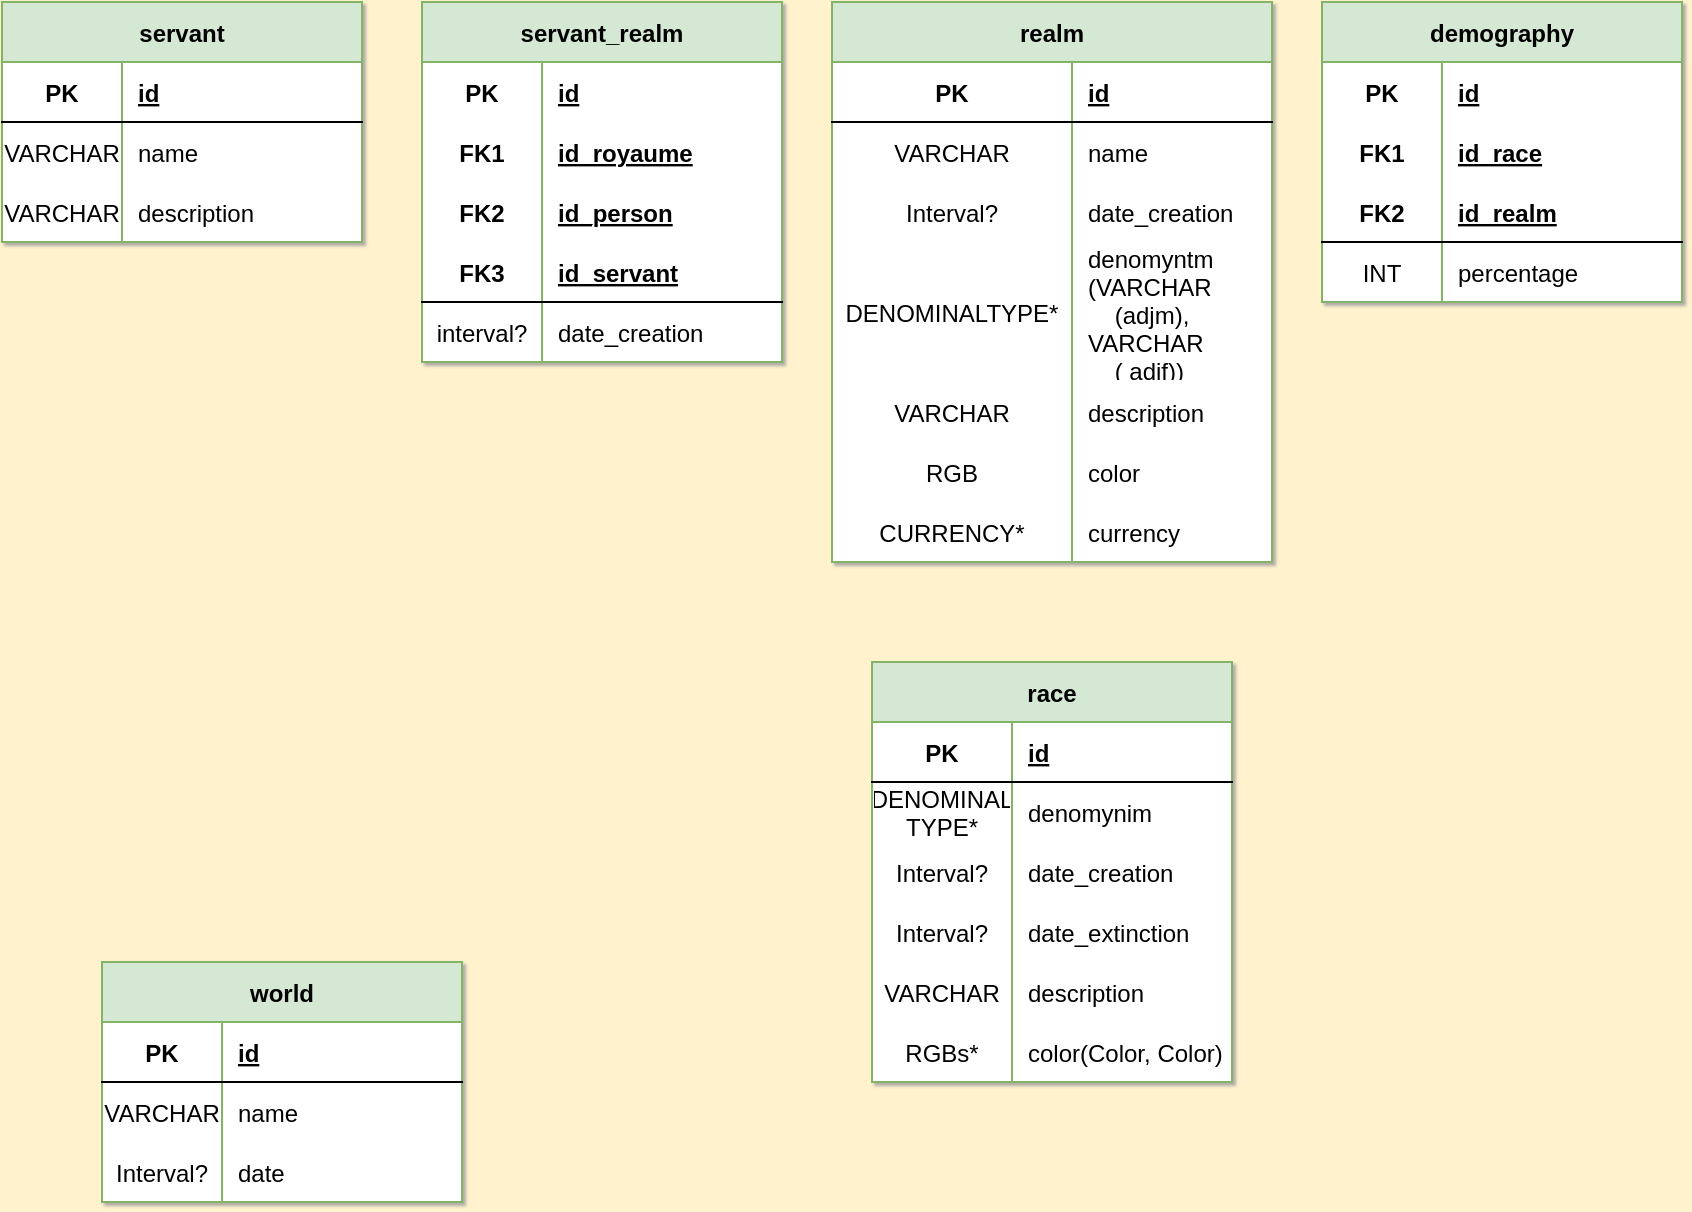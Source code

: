 <mxfile version="20.8.10" type="device"><diagram id="R2lEEEUBdFMjLlhIrx00" name="Page-1"><mxGraphModel dx="1418" dy="820" grid="1" gridSize="10" guides="1" tooltips="1" connect="1" arrows="1" fold="1" page="1" pageScale="1" pageWidth="850" pageHeight="1100" background="#FFF2CC" math="0" shadow="1" extFonts="Permanent Marker^https://fonts.googleapis.com/css?family=Permanent+Marker"><root><mxCell id="0"/><mxCell id="1" parent="0"/><mxCell id="3xjCkBTrgsJ2jPgQf90x-1" value="world" style="shape=table;startSize=30;container=1;collapsible=1;childLayout=tableLayout;fixedRows=1;rowLines=0;fontStyle=1;align=center;resizeLast=1;swimlaneFillColor=default;resizeLastRow=0;top=1;snapToPoint=0;labelBackgroundColor=none;fillColor=#d5e8d4;strokeColor=#82b366;" parent="1" vertex="1"><mxGeometry x="60" y="510" width="180" height="120" as="geometry"/></mxCell><mxCell id="3xjCkBTrgsJ2jPgQf90x-5" value="" style="shape=tableRow;horizontal=0;startSize=0;swimlaneHead=0;swimlaneBody=0;fillColor=none;collapsible=0;dropTarget=0;points=[[0,0.5],[1,0.5]];portConstraint=eastwest;top=0;left=0;right=0;bottom=1;swimlaneFillColor=default;" parent="3xjCkBTrgsJ2jPgQf90x-1" vertex="1"><mxGeometry y="30" width="180" height="30" as="geometry"/></mxCell><mxCell id="3xjCkBTrgsJ2jPgQf90x-6" value="PK" style="shape=partialRectangle;connectable=0;fillColor=none;top=0;left=0;bottom=0;right=0;fontStyle=1;overflow=hidden;swimlaneFillColor=default;" parent="3xjCkBTrgsJ2jPgQf90x-5" vertex="1"><mxGeometry width="60" height="30" as="geometry"><mxRectangle width="60" height="30" as="alternateBounds"/></mxGeometry></mxCell><mxCell id="3xjCkBTrgsJ2jPgQf90x-7" value="id" style="shape=partialRectangle;connectable=0;fillColor=none;top=0;left=0;bottom=0;right=0;align=left;spacingLeft=6;fontStyle=5;overflow=hidden;swimlaneFillColor=default;" parent="3xjCkBTrgsJ2jPgQf90x-5" vertex="1"><mxGeometry x="60" width="120" height="30" as="geometry"><mxRectangle width="120" height="30" as="alternateBounds"/></mxGeometry></mxCell><mxCell id="3xjCkBTrgsJ2jPgQf90x-8" value="" style="shape=tableRow;horizontal=0;startSize=0;swimlaneHead=0;swimlaneBody=0;fillColor=none;collapsible=0;dropTarget=0;points=[[0,0.5],[1,0.5]];portConstraint=eastwest;top=0;left=0;right=0;bottom=0;swimlaneFillColor=default;" parent="3xjCkBTrgsJ2jPgQf90x-1" vertex="1"><mxGeometry y="60" width="180" height="30" as="geometry"/></mxCell><mxCell id="3xjCkBTrgsJ2jPgQf90x-9" value="VARCHAR" style="shape=partialRectangle;connectable=0;fillColor=none;top=0;left=0;bottom=0;right=0;editable=1;overflow=hidden;swimlaneFillColor=default;" parent="3xjCkBTrgsJ2jPgQf90x-8" vertex="1"><mxGeometry width="60" height="30" as="geometry"><mxRectangle width="60" height="30" as="alternateBounds"/></mxGeometry></mxCell><mxCell id="3xjCkBTrgsJ2jPgQf90x-10" value="name" style="shape=partialRectangle;connectable=0;fillColor=none;top=0;left=0;bottom=0;right=0;align=left;spacingLeft=6;overflow=hidden;swimlaneFillColor=default;" parent="3xjCkBTrgsJ2jPgQf90x-8" vertex="1"><mxGeometry x="60" width="120" height="30" as="geometry"><mxRectangle width="120" height="30" as="alternateBounds"/></mxGeometry></mxCell><mxCell id="3xjCkBTrgsJ2jPgQf90x-50" style="shape=tableRow;horizontal=0;startSize=0;swimlaneHead=0;swimlaneBody=0;fillColor=none;collapsible=0;dropTarget=0;points=[[0,0.5],[1,0.5]];portConstraint=eastwest;top=0;left=0;right=0;bottom=0;swimlaneFillColor=default;" parent="3xjCkBTrgsJ2jPgQf90x-1" vertex="1"><mxGeometry y="90" width="180" height="30" as="geometry"/></mxCell><mxCell id="3xjCkBTrgsJ2jPgQf90x-51" value="Interval?" style="shape=partialRectangle;connectable=0;fillColor=none;top=0;left=0;bottom=0;right=0;editable=1;overflow=hidden;swimlaneFillColor=default;" parent="3xjCkBTrgsJ2jPgQf90x-50" vertex="1"><mxGeometry width="60" height="30" as="geometry"><mxRectangle width="60" height="30" as="alternateBounds"/></mxGeometry></mxCell><mxCell id="3xjCkBTrgsJ2jPgQf90x-52" value="date" style="shape=partialRectangle;connectable=0;fillColor=none;top=0;left=0;bottom=0;right=0;align=left;spacingLeft=6;overflow=hidden;swimlaneFillColor=default;" parent="3xjCkBTrgsJ2jPgQf90x-50" vertex="1"><mxGeometry x="60" width="120" height="30" as="geometry"><mxRectangle width="120" height="30" as="alternateBounds"/></mxGeometry></mxCell><mxCell id="3xjCkBTrgsJ2jPgQf90x-53" value="realm" style="shape=table;startSize=30;container=1;collapsible=1;childLayout=tableLayout;fixedRows=1;rowLines=0;fontStyle=1;align=center;resizeLast=1;swimlaneFillColor=default;resizeLastRow=0;top=1;snapToPoint=0;labelBackgroundColor=none;fillColor=#d5e8d4;strokeColor=#82b366;" parent="1" vertex="1"><mxGeometry x="425" y="30" width="220" height="280" as="geometry"/></mxCell><mxCell id="3xjCkBTrgsJ2jPgQf90x-54" value="" style="shape=tableRow;horizontal=0;startSize=0;swimlaneHead=0;swimlaneBody=0;fillColor=none;collapsible=0;dropTarget=0;points=[[0,0.5],[1,0.5]];portConstraint=eastwest;top=0;left=0;right=0;bottom=1;swimlaneFillColor=default;" parent="3xjCkBTrgsJ2jPgQf90x-53" vertex="1"><mxGeometry y="30" width="220" height="30" as="geometry"/></mxCell><mxCell id="3xjCkBTrgsJ2jPgQf90x-55" value="PK" style="shape=partialRectangle;connectable=0;fillColor=none;top=0;left=0;bottom=0;right=0;fontStyle=1;overflow=hidden;swimlaneFillColor=default;" parent="3xjCkBTrgsJ2jPgQf90x-54" vertex="1"><mxGeometry width="120" height="30" as="geometry"><mxRectangle width="120" height="30" as="alternateBounds"/></mxGeometry></mxCell><mxCell id="3xjCkBTrgsJ2jPgQf90x-56" value="id" style="shape=partialRectangle;connectable=0;fillColor=none;top=0;left=0;bottom=0;right=0;align=left;spacingLeft=6;fontStyle=5;overflow=hidden;swimlaneFillColor=default;" parent="3xjCkBTrgsJ2jPgQf90x-54" vertex="1"><mxGeometry x="120" width="100" height="30" as="geometry"><mxRectangle width="100" height="30" as="alternateBounds"/></mxGeometry></mxCell><mxCell id="3xjCkBTrgsJ2jPgQf90x-57" value="" style="shape=tableRow;horizontal=0;startSize=0;swimlaneHead=0;swimlaneBody=0;fillColor=none;collapsible=0;dropTarget=0;points=[[0,0.5],[1,0.5]];portConstraint=eastwest;top=0;left=0;right=0;bottom=0;swimlaneFillColor=default;" parent="3xjCkBTrgsJ2jPgQf90x-53" vertex="1"><mxGeometry y="60" width="220" height="30" as="geometry"/></mxCell><mxCell id="3xjCkBTrgsJ2jPgQf90x-58" value="VARCHAR" style="shape=partialRectangle;connectable=0;fillColor=none;top=0;left=0;bottom=0;right=0;editable=1;overflow=hidden;swimlaneFillColor=default;" parent="3xjCkBTrgsJ2jPgQf90x-57" vertex="1"><mxGeometry width="120" height="30" as="geometry"><mxRectangle width="120" height="30" as="alternateBounds"/></mxGeometry></mxCell><mxCell id="3xjCkBTrgsJ2jPgQf90x-59" value="name" style="shape=partialRectangle;connectable=0;fillColor=none;top=0;left=0;bottom=0;right=0;align=left;spacingLeft=6;overflow=hidden;swimlaneFillColor=default;" parent="3xjCkBTrgsJ2jPgQf90x-57" vertex="1"><mxGeometry x="120" width="100" height="30" as="geometry"><mxRectangle width="100" height="30" as="alternateBounds"/></mxGeometry></mxCell><mxCell id="3xjCkBTrgsJ2jPgQf90x-63" style="shape=tableRow;horizontal=0;startSize=0;swimlaneHead=0;swimlaneBody=0;fillColor=none;collapsible=0;dropTarget=0;points=[[0,0.5],[1,0.5]];portConstraint=eastwest;top=0;left=0;right=0;bottom=0;swimlaneFillColor=default;" parent="3xjCkBTrgsJ2jPgQf90x-53" vertex="1"><mxGeometry y="90" width="220" height="30" as="geometry"/></mxCell><mxCell id="3xjCkBTrgsJ2jPgQf90x-64" value="Interval?" style="shape=partialRectangle;connectable=0;fillColor=none;top=0;left=0;bottom=0;right=0;editable=1;overflow=hidden;swimlaneFillColor=default;" parent="3xjCkBTrgsJ2jPgQf90x-63" vertex="1"><mxGeometry width="120" height="30" as="geometry"><mxRectangle width="120" height="30" as="alternateBounds"/></mxGeometry></mxCell><mxCell id="3xjCkBTrgsJ2jPgQf90x-65" value="date_creation" style="shape=partialRectangle;connectable=0;fillColor=none;top=0;left=0;bottom=0;right=0;align=left;spacingLeft=6;overflow=hidden;swimlaneFillColor=default;" parent="3xjCkBTrgsJ2jPgQf90x-63" vertex="1"><mxGeometry x="120" width="100" height="30" as="geometry"><mxRectangle width="100" height="30" as="alternateBounds"/></mxGeometry></mxCell><mxCell id="7rjtx8yRti8-dRQVsHNR-47" style="shape=tableRow;horizontal=0;startSize=0;swimlaneHead=0;swimlaneBody=0;fillColor=none;collapsible=0;dropTarget=0;points=[[0,0.5],[1,0.5]];portConstraint=eastwest;top=0;left=0;right=0;bottom=0;swimlaneFillColor=default;" parent="3xjCkBTrgsJ2jPgQf90x-53" vertex="1"><mxGeometry y="120" width="220" height="70" as="geometry"/></mxCell><mxCell id="7rjtx8yRti8-dRQVsHNR-48" value="DENOMINALTYPE*" style="shape=partialRectangle;connectable=0;fillColor=none;top=0;left=0;bottom=0;right=0;editable=1;overflow=hidden;swimlaneFillColor=default;" parent="7rjtx8yRti8-dRQVsHNR-47" vertex="1"><mxGeometry width="120" height="70" as="geometry"><mxRectangle width="120" height="70" as="alternateBounds"/></mxGeometry></mxCell><mxCell id="7rjtx8yRti8-dRQVsHNR-49" value="denomyntm&#10;(VARCHAR&#10;    (adjm),&#10;VARCHAR&#10;    ( adjf))" style="shape=partialRectangle;connectable=0;fillColor=none;top=0;left=0;bottom=0;right=0;align=left;spacingLeft=6;overflow=hidden;swimlaneFillColor=default;" parent="7rjtx8yRti8-dRQVsHNR-47" vertex="1"><mxGeometry x="120" width="100" height="70" as="geometry"><mxRectangle width="100" height="70" as="alternateBounds"/></mxGeometry></mxCell><mxCell id="7rjtx8yRti8-dRQVsHNR-50" style="shape=tableRow;horizontal=0;startSize=0;swimlaneHead=0;swimlaneBody=0;fillColor=none;collapsible=0;dropTarget=0;points=[[0,0.5],[1,0.5]];portConstraint=eastwest;top=0;left=0;right=0;bottom=0;swimlaneFillColor=default;" parent="3xjCkBTrgsJ2jPgQf90x-53" vertex="1"><mxGeometry y="190" width="220" height="30" as="geometry"/></mxCell><mxCell id="7rjtx8yRti8-dRQVsHNR-51" value="VARCHAR" style="shape=partialRectangle;connectable=0;fillColor=none;top=0;left=0;bottom=0;right=0;editable=1;overflow=hidden;swimlaneFillColor=default;" parent="7rjtx8yRti8-dRQVsHNR-50" vertex="1"><mxGeometry width="120" height="30" as="geometry"><mxRectangle width="120" height="30" as="alternateBounds"/></mxGeometry></mxCell><mxCell id="7rjtx8yRti8-dRQVsHNR-52" value="description" style="shape=partialRectangle;connectable=0;fillColor=none;top=0;left=0;bottom=0;right=0;align=left;spacingLeft=6;overflow=hidden;swimlaneFillColor=default;" parent="7rjtx8yRti8-dRQVsHNR-50" vertex="1"><mxGeometry x="120" width="100" height="30" as="geometry"><mxRectangle width="100" height="30" as="alternateBounds"/></mxGeometry></mxCell><mxCell id="7rjtx8yRti8-dRQVsHNR-53" style="shape=tableRow;horizontal=0;startSize=0;swimlaneHead=0;swimlaneBody=0;fillColor=none;collapsible=0;dropTarget=0;points=[[0,0.5],[1,0.5]];portConstraint=eastwest;top=0;left=0;right=0;bottom=0;swimlaneFillColor=default;" parent="3xjCkBTrgsJ2jPgQf90x-53" vertex="1"><mxGeometry y="220" width="220" height="30" as="geometry"/></mxCell><mxCell id="7rjtx8yRti8-dRQVsHNR-54" value="RGB" style="shape=partialRectangle;connectable=0;fillColor=none;top=0;left=0;bottom=0;right=0;editable=1;overflow=hidden;swimlaneFillColor=default;" parent="7rjtx8yRti8-dRQVsHNR-53" vertex="1"><mxGeometry width="120" height="30" as="geometry"><mxRectangle width="120" height="30" as="alternateBounds"/></mxGeometry></mxCell><mxCell id="7rjtx8yRti8-dRQVsHNR-55" value="color" style="shape=partialRectangle;connectable=0;fillColor=none;top=0;left=0;bottom=0;right=0;align=left;spacingLeft=6;overflow=hidden;swimlaneFillColor=default;" parent="7rjtx8yRti8-dRQVsHNR-53" vertex="1"><mxGeometry x="120" width="100" height="30" as="geometry"><mxRectangle width="100" height="30" as="alternateBounds"/></mxGeometry></mxCell><mxCell id="hwvZygdJosMJaHFWii5_-65" style="shape=tableRow;horizontal=0;startSize=0;swimlaneHead=0;swimlaneBody=0;fillColor=none;collapsible=0;dropTarget=0;points=[[0,0.5],[1,0.5]];portConstraint=eastwest;top=0;left=0;right=0;bottom=0;swimlaneFillColor=default;" vertex="1" parent="3xjCkBTrgsJ2jPgQf90x-53"><mxGeometry y="250" width="220" height="30" as="geometry"/></mxCell><mxCell id="hwvZygdJosMJaHFWii5_-66" value="CURRENCY*" style="shape=partialRectangle;connectable=0;fillColor=none;top=0;left=0;bottom=0;right=0;editable=1;overflow=hidden;swimlaneFillColor=default;" vertex="1" parent="hwvZygdJosMJaHFWii5_-65"><mxGeometry width="120" height="30" as="geometry"><mxRectangle width="120" height="30" as="alternateBounds"/></mxGeometry></mxCell><mxCell id="hwvZygdJosMJaHFWii5_-67" value="currency" style="shape=partialRectangle;connectable=0;fillColor=none;top=0;left=0;bottom=0;right=0;align=left;spacingLeft=6;overflow=hidden;swimlaneFillColor=default;" vertex="1" parent="hwvZygdJosMJaHFWii5_-65"><mxGeometry x="120" width="100" height="30" as="geometry"><mxRectangle width="100" height="30" as="alternateBounds"/></mxGeometry></mxCell><mxCell id="7rjtx8yRti8-dRQVsHNR-1" value="servant" style="shape=table;startSize=30;container=1;collapsible=1;childLayout=tableLayout;fixedRows=1;rowLines=0;fontStyle=1;align=center;resizeLast=1;swimlaneFillColor=default;resizeLastRow=0;top=1;snapToPoint=0;labelBackgroundColor=none;fillColor=#d5e8d4;strokeColor=#82b366;" parent="1" vertex="1"><mxGeometry x="10" y="30" width="180" height="120" as="geometry"/></mxCell><mxCell id="7rjtx8yRti8-dRQVsHNR-2" value="" style="shape=tableRow;horizontal=0;startSize=0;swimlaneHead=0;swimlaneBody=0;fillColor=none;collapsible=0;dropTarget=0;points=[[0,0.5],[1,0.5]];portConstraint=eastwest;top=0;left=0;right=0;bottom=1;swimlaneFillColor=default;" parent="7rjtx8yRti8-dRQVsHNR-1" vertex="1"><mxGeometry y="30" width="180" height="30" as="geometry"/></mxCell><mxCell id="7rjtx8yRti8-dRQVsHNR-3" value="PK" style="shape=partialRectangle;connectable=0;fillColor=none;top=0;left=0;bottom=0;right=0;fontStyle=1;overflow=hidden;swimlaneFillColor=default;" parent="7rjtx8yRti8-dRQVsHNR-2" vertex="1"><mxGeometry width="60" height="30" as="geometry"><mxRectangle width="60" height="30" as="alternateBounds"/></mxGeometry></mxCell><mxCell id="7rjtx8yRti8-dRQVsHNR-4" value="id" style="shape=partialRectangle;connectable=0;fillColor=none;top=0;left=0;bottom=0;right=0;align=left;spacingLeft=6;fontStyle=5;overflow=hidden;swimlaneFillColor=default;" parent="7rjtx8yRti8-dRQVsHNR-2" vertex="1"><mxGeometry x="60" width="120" height="30" as="geometry"><mxRectangle width="120" height="30" as="alternateBounds"/></mxGeometry></mxCell><mxCell id="7rjtx8yRti8-dRQVsHNR-5" value="" style="shape=tableRow;horizontal=0;startSize=0;swimlaneHead=0;swimlaneBody=0;fillColor=none;collapsible=0;dropTarget=0;points=[[0,0.5],[1,0.5]];portConstraint=eastwest;top=0;left=0;right=0;bottom=0;swimlaneFillColor=default;" parent="7rjtx8yRti8-dRQVsHNR-1" vertex="1"><mxGeometry y="60" width="180" height="30" as="geometry"/></mxCell><mxCell id="7rjtx8yRti8-dRQVsHNR-6" value="VARCHAR" style="shape=partialRectangle;connectable=0;fillColor=none;top=0;left=0;bottom=0;right=0;editable=1;overflow=hidden;swimlaneFillColor=default;" parent="7rjtx8yRti8-dRQVsHNR-5" vertex="1"><mxGeometry width="60" height="30" as="geometry"><mxRectangle width="60" height="30" as="alternateBounds"/></mxGeometry></mxCell><mxCell id="7rjtx8yRti8-dRQVsHNR-7" value="name" style="shape=partialRectangle;connectable=0;fillColor=none;top=0;left=0;bottom=0;right=0;align=left;spacingLeft=6;overflow=hidden;swimlaneFillColor=default;" parent="7rjtx8yRti8-dRQVsHNR-5" vertex="1"><mxGeometry x="60" width="120" height="30" as="geometry"><mxRectangle width="120" height="30" as="alternateBounds"/></mxGeometry></mxCell><mxCell id="7rjtx8yRti8-dRQVsHNR-34" style="shape=tableRow;horizontal=0;startSize=0;swimlaneHead=0;swimlaneBody=0;fillColor=none;collapsible=0;dropTarget=0;points=[[0,0.5],[1,0.5]];portConstraint=eastwest;top=0;left=0;right=0;bottom=0;swimlaneFillColor=default;" parent="7rjtx8yRti8-dRQVsHNR-1" vertex="1"><mxGeometry y="90" width="180" height="30" as="geometry"/></mxCell><mxCell id="7rjtx8yRti8-dRQVsHNR-35" value="VARCHAR" style="shape=partialRectangle;connectable=0;fillColor=none;top=0;left=0;bottom=0;right=0;editable=1;overflow=hidden;swimlaneFillColor=default;" parent="7rjtx8yRti8-dRQVsHNR-34" vertex="1"><mxGeometry width="60" height="30" as="geometry"><mxRectangle width="60" height="30" as="alternateBounds"/></mxGeometry></mxCell><mxCell id="7rjtx8yRti8-dRQVsHNR-36" value="description" style="shape=partialRectangle;connectable=0;fillColor=none;top=0;left=0;bottom=0;right=0;align=left;spacingLeft=6;overflow=hidden;swimlaneFillColor=default;" parent="7rjtx8yRti8-dRQVsHNR-34" vertex="1"><mxGeometry x="60" width="120" height="30" as="geometry"><mxRectangle width="120" height="30" as="alternateBounds"/></mxGeometry></mxCell><mxCell id="7rjtx8yRti8-dRQVsHNR-18" value="servant_realm" style="shape=table;startSize=30;container=1;collapsible=1;childLayout=tableLayout;fixedRows=1;rowLines=0;fontStyle=1;align=center;resizeLast=1;fillColor=#d5e8d4;strokeColor=#82b366;swimlaneFillColor=default;labelBackgroundColor=none;" parent="1" vertex="1"><mxGeometry x="220" y="30" width="180" height="180" as="geometry"/></mxCell><mxCell id="7rjtx8yRti8-dRQVsHNR-19" value="" style="shape=tableRow;horizontal=0;startSize=0;swimlaneHead=0;swimlaneBody=0;fillColor=none;collapsible=0;dropTarget=0;points=[[0,0.5],[1,0.5]];portConstraint=eastwest;top=0;left=0;right=0;bottom=0;" parent="7rjtx8yRti8-dRQVsHNR-18" vertex="1"><mxGeometry y="30" width="180" height="30" as="geometry"/></mxCell><mxCell id="7rjtx8yRti8-dRQVsHNR-20" value="PK" style="shape=partialRectangle;connectable=0;fillColor=none;top=0;left=0;bottom=0;right=0;fontStyle=1;overflow=hidden;" parent="7rjtx8yRti8-dRQVsHNR-19" vertex="1"><mxGeometry width="60" height="30" as="geometry"><mxRectangle width="60" height="30" as="alternateBounds"/></mxGeometry></mxCell><mxCell id="7rjtx8yRti8-dRQVsHNR-21" value="id" style="shape=partialRectangle;connectable=0;fillColor=none;top=0;left=0;bottom=0;right=0;align=left;spacingLeft=6;fontStyle=5;overflow=hidden;" parent="7rjtx8yRti8-dRQVsHNR-19" vertex="1"><mxGeometry x="60" width="120" height="30" as="geometry"><mxRectangle width="120" height="30" as="alternateBounds"/></mxGeometry></mxCell><mxCell id="7rjtx8yRti8-dRQVsHNR-31" style="shape=tableRow;horizontal=0;startSize=0;swimlaneHead=0;swimlaneBody=0;fillColor=none;collapsible=0;dropTarget=0;points=[[0,0.5],[1,0.5]];portConstraint=eastwest;top=0;left=0;right=0;bottom=0;" parent="7rjtx8yRti8-dRQVsHNR-18" vertex="1"><mxGeometry y="60" width="180" height="30" as="geometry"/></mxCell><mxCell id="7rjtx8yRti8-dRQVsHNR-32" value="FK1" style="shape=partialRectangle;connectable=0;fillColor=none;top=0;left=0;bottom=0;right=0;fontStyle=1;overflow=hidden;" parent="7rjtx8yRti8-dRQVsHNR-31" vertex="1"><mxGeometry width="60" height="30" as="geometry"><mxRectangle width="60" height="30" as="alternateBounds"/></mxGeometry></mxCell><mxCell id="7rjtx8yRti8-dRQVsHNR-33" value="id_royaume" style="shape=partialRectangle;connectable=0;fillColor=none;top=0;left=0;bottom=0;right=0;align=left;spacingLeft=6;fontStyle=5;overflow=hidden;" parent="7rjtx8yRti8-dRQVsHNR-31" vertex="1"><mxGeometry x="60" width="120" height="30" as="geometry"><mxRectangle width="120" height="30" as="alternateBounds"/></mxGeometry></mxCell><mxCell id="hwvZygdJosMJaHFWii5_-1" style="shape=tableRow;horizontal=0;startSize=0;swimlaneHead=0;swimlaneBody=0;fillColor=none;collapsible=0;dropTarget=0;points=[[0,0.5],[1,0.5]];portConstraint=eastwest;top=0;left=0;right=0;bottom=0;" vertex="1" parent="7rjtx8yRti8-dRQVsHNR-18"><mxGeometry y="90" width="180" height="30" as="geometry"/></mxCell><mxCell id="hwvZygdJosMJaHFWii5_-2" value="FK2" style="shape=partialRectangle;connectable=0;fillColor=none;top=0;left=0;bottom=0;right=0;fontStyle=1;overflow=hidden;" vertex="1" parent="hwvZygdJosMJaHFWii5_-1"><mxGeometry width="60" height="30" as="geometry"><mxRectangle width="60" height="30" as="alternateBounds"/></mxGeometry></mxCell><mxCell id="hwvZygdJosMJaHFWii5_-3" value="id_person" style="shape=partialRectangle;connectable=0;fillColor=none;top=0;left=0;bottom=0;right=0;align=left;spacingLeft=6;fontStyle=5;overflow=hidden;" vertex="1" parent="hwvZygdJosMJaHFWii5_-1"><mxGeometry x="60" width="120" height="30" as="geometry"><mxRectangle width="120" height="30" as="alternateBounds"/></mxGeometry></mxCell><mxCell id="7rjtx8yRti8-dRQVsHNR-22" value="" style="shape=tableRow;horizontal=0;startSize=0;swimlaneHead=0;swimlaneBody=0;fillColor=none;collapsible=0;dropTarget=0;points=[[0,0.5],[1,0.5]];portConstraint=eastwest;top=0;left=0;right=0;bottom=1;" parent="7rjtx8yRti8-dRQVsHNR-18" vertex="1"><mxGeometry y="120" width="180" height="30" as="geometry"/></mxCell><mxCell id="7rjtx8yRti8-dRQVsHNR-23" value="FK3" style="shape=partialRectangle;connectable=0;fillColor=none;top=0;left=0;bottom=0;right=0;fontStyle=1;overflow=hidden;" parent="7rjtx8yRti8-dRQVsHNR-22" vertex="1"><mxGeometry width="60" height="30" as="geometry"><mxRectangle width="60" height="30" as="alternateBounds"/></mxGeometry></mxCell><mxCell id="7rjtx8yRti8-dRQVsHNR-24" value="id_servant" style="shape=partialRectangle;connectable=0;fillColor=none;top=0;left=0;bottom=0;right=0;align=left;spacingLeft=6;fontStyle=5;overflow=hidden;" parent="7rjtx8yRti8-dRQVsHNR-22" vertex="1"><mxGeometry x="60" width="120" height="30" as="geometry"><mxRectangle width="120" height="30" as="alternateBounds"/></mxGeometry></mxCell><mxCell id="7rjtx8yRti8-dRQVsHNR-25" value="" style="shape=tableRow;horizontal=0;startSize=0;swimlaneHead=0;swimlaneBody=0;fillColor=none;collapsible=0;dropTarget=0;points=[[0,0.5],[1,0.5]];portConstraint=eastwest;top=0;left=0;right=0;bottom=0;" parent="7rjtx8yRti8-dRQVsHNR-18" vertex="1"><mxGeometry y="150" width="180" height="30" as="geometry"/></mxCell><mxCell id="7rjtx8yRti8-dRQVsHNR-26" value="interval?" style="shape=partialRectangle;connectable=0;fillColor=none;top=0;left=0;bottom=0;right=0;editable=1;overflow=hidden;" parent="7rjtx8yRti8-dRQVsHNR-25" vertex="1"><mxGeometry width="60" height="30" as="geometry"><mxRectangle width="60" height="30" as="alternateBounds"/></mxGeometry></mxCell><mxCell id="7rjtx8yRti8-dRQVsHNR-27" value="date_creation" style="shape=partialRectangle;connectable=0;fillColor=none;top=0;left=0;bottom=0;right=0;align=left;spacingLeft=6;overflow=hidden;" parent="7rjtx8yRti8-dRQVsHNR-25" vertex="1"><mxGeometry x="60" width="120" height="30" as="geometry"><mxRectangle width="120" height="30" as="alternateBounds"/></mxGeometry></mxCell><mxCell id="hwvZygdJosMJaHFWii5_-7" value="demography" style="shape=table;startSize=30;container=1;collapsible=1;childLayout=tableLayout;fixedRows=1;rowLines=0;fontStyle=1;align=center;resizeLast=1;fillColor=#d5e8d4;strokeColor=#82b366;swimlaneFillColor=default;labelBackgroundColor=none;" vertex="1" parent="1"><mxGeometry x="670" y="30" width="180" height="150" as="geometry"/></mxCell><mxCell id="hwvZygdJosMJaHFWii5_-8" value="" style="shape=tableRow;horizontal=0;startSize=0;swimlaneHead=0;swimlaneBody=0;fillColor=none;collapsible=0;dropTarget=0;points=[[0,0.5],[1,0.5]];portConstraint=eastwest;top=0;left=0;right=0;bottom=0;" vertex="1" parent="hwvZygdJosMJaHFWii5_-7"><mxGeometry y="30" width="180" height="30" as="geometry"/></mxCell><mxCell id="hwvZygdJosMJaHFWii5_-9" value="PK" style="shape=partialRectangle;connectable=0;fillColor=none;top=0;left=0;bottom=0;right=0;fontStyle=1;overflow=hidden;" vertex="1" parent="hwvZygdJosMJaHFWii5_-8"><mxGeometry width="60" height="30" as="geometry"><mxRectangle width="60" height="30" as="alternateBounds"/></mxGeometry></mxCell><mxCell id="hwvZygdJosMJaHFWii5_-10" value="id" style="shape=partialRectangle;connectable=0;fillColor=none;top=0;left=0;bottom=0;right=0;align=left;spacingLeft=6;fontStyle=5;overflow=hidden;" vertex="1" parent="hwvZygdJosMJaHFWii5_-8"><mxGeometry x="60" width="120" height="30" as="geometry"><mxRectangle width="120" height="30" as="alternateBounds"/></mxGeometry></mxCell><mxCell id="hwvZygdJosMJaHFWii5_-23" style="shape=tableRow;horizontal=0;startSize=0;swimlaneHead=0;swimlaneBody=0;fillColor=none;collapsible=0;dropTarget=0;points=[[0,0.5],[1,0.5]];portConstraint=eastwest;top=0;left=0;right=0;bottom=0;" vertex="1" parent="hwvZygdJosMJaHFWii5_-7"><mxGeometry y="60" width="180" height="30" as="geometry"/></mxCell><mxCell id="hwvZygdJosMJaHFWii5_-24" value="FK1" style="shape=partialRectangle;connectable=0;fillColor=none;top=0;left=0;bottom=0;right=0;fontStyle=1;overflow=hidden;" vertex="1" parent="hwvZygdJosMJaHFWii5_-23"><mxGeometry width="60" height="30" as="geometry"><mxRectangle width="60" height="30" as="alternateBounds"/></mxGeometry></mxCell><mxCell id="hwvZygdJosMJaHFWii5_-25" value="id_race" style="shape=partialRectangle;connectable=0;fillColor=none;top=0;left=0;bottom=0;right=0;align=left;spacingLeft=6;fontStyle=5;overflow=hidden;" vertex="1" parent="hwvZygdJosMJaHFWii5_-23"><mxGeometry x="60" width="120" height="30" as="geometry"><mxRectangle width="120" height="30" as="alternateBounds"/></mxGeometry></mxCell><mxCell id="hwvZygdJosMJaHFWii5_-11" value="" style="shape=tableRow;horizontal=0;startSize=0;swimlaneHead=0;swimlaneBody=0;fillColor=none;collapsible=0;dropTarget=0;points=[[0,0.5],[1,0.5]];portConstraint=eastwest;top=0;left=0;right=0;bottom=1;" vertex="1" parent="hwvZygdJosMJaHFWii5_-7"><mxGeometry y="90" width="180" height="30" as="geometry"/></mxCell><mxCell id="hwvZygdJosMJaHFWii5_-12" value="FK2" style="shape=partialRectangle;connectable=0;fillColor=none;top=0;left=0;bottom=0;right=0;fontStyle=1;overflow=hidden;" vertex="1" parent="hwvZygdJosMJaHFWii5_-11"><mxGeometry width="60" height="30" as="geometry"><mxRectangle width="60" height="30" as="alternateBounds"/></mxGeometry></mxCell><mxCell id="hwvZygdJosMJaHFWii5_-13" value="id_realm" style="shape=partialRectangle;connectable=0;fillColor=none;top=0;left=0;bottom=0;right=0;align=left;spacingLeft=6;fontStyle=5;overflow=hidden;" vertex="1" parent="hwvZygdJosMJaHFWii5_-11"><mxGeometry x="60" width="120" height="30" as="geometry"><mxRectangle width="120" height="30" as="alternateBounds"/></mxGeometry></mxCell><mxCell id="hwvZygdJosMJaHFWii5_-14" value="" style="shape=tableRow;horizontal=0;startSize=0;swimlaneHead=0;swimlaneBody=0;fillColor=none;collapsible=0;dropTarget=0;points=[[0,0.5],[1,0.5]];portConstraint=eastwest;top=0;left=0;right=0;bottom=0;" vertex="1" parent="hwvZygdJosMJaHFWii5_-7"><mxGeometry y="120" width="180" height="30" as="geometry"/></mxCell><mxCell id="hwvZygdJosMJaHFWii5_-15" value="INT" style="shape=partialRectangle;connectable=0;fillColor=none;top=0;left=0;bottom=0;right=0;editable=1;overflow=hidden;" vertex="1" parent="hwvZygdJosMJaHFWii5_-14"><mxGeometry width="60" height="30" as="geometry"><mxRectangle width="60" height="30" as="alternateBounds"/></mxGeometry></mxCell><mxCell id="hwvZygdJosMJaHFWii5_-16" value="percentage" style="shape=partialRectangle;connectable=0;fillColor=none;top=0;left=0;bottom=0;right=0;align=left;spacingLeft=6;overflow=hidden;" vertex="1" parent="hwvZygdJosMJaHFWii5_-14"><mxGeometry x="60" width="120" height="30" as="geometry"><mxRectangle width="120" height="30" as="alternateBounds"/></mxGeometry></mxCell><mxCell id="eKJKEKHgmM7oft8n_l-V-1" value="race" style="shape=table;startSize=30;container=1;collapsible=1;childLayout=tableLayout;fixedRows=1;rowLines=0;fontStyle=1;align=center;resizeLast=1;fillColor=#d5e8d4;strokeColor=#82b366;swimlaneFillColor=default;labelBackgroundColor=none;" vertex="1" parent="1"><mxGeometry x="445" y="360" width="180" height="210" as="geometry"/></mxCell><mxCell id="eKJKEKHgmM7oft8n_l-V-5" value="" style="shape=tableRow;horizontal=0;startSize=0;swimlaneHead=0;swimlaneBody=0;fillColor=none;collapsible=0;dropTarget=0;points=[[0,0.5],[1,0.5]];portConstraint=eastwest;top=0;left=0;right=0;bottom=1;" vertex="1" parent="eKJKEKHgmM7oft8n_l-V-1"><mxGeometry y="30" width="180" height="30" as="geometry"/></mxCell><mxCell id="eKJKEKHgmM7oft8n_l-V-6" value="PK" style="shape=partialRectangle;connectable=0;fillColor=none;top=0;left=0;bottom=0;right=0;fontStyle=1;overflow=hidden;" vertex="1" parent="eKJKEKHgmM7oft8n_l-V-5"><mxGeometry width="70" height="30" as="geometry"><mxRectangle width="70" height="30" as="alternateBounds"/></mxGeometry></mxCell><mxCell id="eKJKEKHgmM7oft8n_l-V-7" value="id" style="shape=partialRectangle;connectable=0;fillColor=none;top=0;left=0;bottom=0;right=0;align=left;spacingLeft=6;fontStyle=5;overflow=hidden;" vertex="1" parent="eKJKEKHgmM7oft8n_l-V-5"><mxGeometry x="70" width="110" height="30" as="geometry"><mxRectangle width="110" height="30" as="alternateBounds"/></mxGeometry></mxCell><mxCell id="eKJKEKHgmM7oft8n_l-V-8" value="" style="shape=tableRow;horizontal=0;startSize=0;swimlaneHead=0;swimlaneBody=0;fillColor=none;collapsible=0;dropTarget=0;points=[[0,0.5],[1,0.5]];portConstraint=eastwest;top=0;left=0;right=0;bottom=0;" vertex="1" parent="eKJKEKHgmM7oft8n_l-V-1"><mxGeometry y="60" width="180" height="30" as="geometry"/></mxCell><mxCell id="eKJKEKHgmM7oft8n_l-V-9" value="DENOMINAL&#10;TYPE*" style="shape=partialRectangle;connectable=0;fillColor=none;top=0;left=0;bottom=0;right=0;editable=1;overflow=hidden;" vertex="1" parent="eKJKEKHgmM7oft8n_l-V-8"><mxGeometry width="70" height="30" as="geometry"><mxRectangle width="70" height="30" as="alternateBounds"/></mxGeometry></mxCell><mxCell id="eKJKEKHgmM7oft8n_l-V-10" value="denomynim" style="shape=partialRectangle;connectable=0;fillColor=none;top=0;left=0;bottom=0;right=0;align=left;spacingLeft=6;overflow=hidden;" vertex="1" parent="eKJKEKHgmM7oft8n_l-V-8"><mxGeometry x="70" width="110" height="30" as="geometry"><mxRectangle width="110" height="30" as="alternateBounds"/></mxGeometry></mxCell><mxCell id="eKJKEKHgmM7oft8n_l-V-11" value="" style="shape=tableRow;horizontal=0;startSize=0;swimlaneHead=0;swimlaneBody=0;fillColor=none;collapsible=0;dropTarget=0;points=[[0,0.5],[1,0.5]];portConstraint=eastwest;top=0;left=0;right=0;bottom=0;" vertex="1" parent="eKJKEKHgmM7oft8n_l-V-1"><mxGeometry y="90" width="180" height="30" as="geometry"/></mxCell><mxCell id="eKJKEKHgmM7oft8n_l-V-12" value="Interval?" style="shape=partialRectangle;connectable=0;fillColor=none;top=0;left=0;bottom=0;right=0;editable=1;overflow=hidden;" vertex="1" parent="eKJKEKHgmM7oft8n_l-V-11"><mxGeometry width="70" height="30" as="geometry"><mxRectangle width="70" height="30" as="alternateBounds"/></mxGeometry></mxCell><mxCell id="eKJKEKHgmM7oft8n_l-V-13" value="date_creation" style="shape=partialRectangle;connectable=0;fillColor=none;top=0;left=0;bottom=0;right=0;align=left;spacingLeft=6;overflow=hidden;" vertex="1" parent="eKJKEKHgmM7oft8n_l-V-11"><mxGeometry x="70" width="110" height="30" as="geometry"><mxRectangle width="110" height="30" as="alternateBounds"/></mxGeometry></mxCell><mxCell id="eKJKEKHgmM7oft8n_l-V-14" style="shape=tableRow;horizontal=0;startSize=0;swimlaneHead=0;swimlaneBody=0;fillColor=none;collapsible=0;dropTarget=0;points=[[0,0.5],[1,0.5]];portConstraint=eastwest;top=0;left=0;right=0;bottom=0;" vertex="1" parent="eKJKEKHgmM7oft8n_l-V-1"><mxGeometry y="120" width="180" height="30" as="geometry"/></mxCell><mxCell id="eKJKEKHgmM7oft8n_l-V-15" value="Interval?" style="shape=partialRectangle;connectable=0;fillColor=none;top=0;left=0;bottom=0;right=0;editable=1;overflow=hidden;" vertex="1" parent="eKJKEKHgmM7oft8n_l-V-14"><mxGeometry width="70" height="30" as="geometry"><mxRectangle width="70" height="30" as="alternateBounds"/></mxGeometry></mxCell><mxCell id="eKJKEKHgmM7oft8n_l-V-16" value="date_extinction" style="shape=partialRectangle;connectable=0;fillColor=none;top=0;left=0;bottom=0;right=0;align=left;spacingLeft=6;overflow=hidden;" vertex="1" parent="eKJKEKHgmM7oft8n_l-V-14"><mxGeometry x="70" width="110" height="30" as="geometry"><mxRectangle width="110" height="30" as="alternateBounds"/></mxGeometry></mxCell><mxCell id="eKJKEKHgmM7oft8n_l-V-17" style="shape=tableRow;horizontal=0;startSize=0;swimlaneHead=0;swimlaneBody=0;fillColor=none;collapsible=0;dropTarget=0;points=[[0,0.5],[1,0.5]];portConstraint=eastwest;top=0;left=0;right=0;bottom=0;" vertex="1" parent="eKJKEKHgmM7oft8n_l-V-1"><mxGeometry y="150" width="180" height="30" as="geometry"/></mxCell><mxCell id="eKJKEKHgmM7oft8n_l-V-18" value="VARCHAR" style="shape=partialRectangle;connectable=0;fillColor=none;top=0;left=0;bottom=0;right=0;editable=1;overflow=hidden;" vertex="1" parent="eKJKEKHgmM7oft8n_l-V-17"><mxGeometry width="70" height="30" as="geometry"><mxRectangle width="70" height="30" as="alternateBounds"/></mxGeometry></mxCell><mxCell id="eKJKEKHgmM7oft8n_l-V-19" value="description" style="shape=partialRectangle;connectable=0;fillColor=none;top=0;left=0;bottom=0;right=0;align=left;spacingLeft=6;overflow=hidden;" vertex="1" parent="eKJKEKHgmM7oft8n_l-V-17"><mxGeometry x="70" width="110" height="30" as="geometry"><mxRectangle width="110" height="30" as="alternateBounds"/></mxGeometry></mxCell><mxCell id="eKJKEKHgmM7oft8n_l-V-23" style="shape=tableRow;horizontal=0;startSize=0;swimlaneHead=0;swimlaneBody=0;fillColor=none;collapsible=0;dropTarget=0;points=[[0,0.5],[1,0.5]];portConstraint=eastwest;top=0;left=0;right=0;bottom=0;" vertex="1" parent="eKJKEKHgmM7oft8n_l-V-1"><mxGeometry y="180" width="180" height="30" as="geometry"/></mxCell><mxCell id="eKJKEKHgmM7oft8n_l-V-24" value="RGBs*" style="shape=partialRectangle;connectable=0;fillColor=none;top=0;left=0;bottom=0;right=0;editable=1;overflow=hidden;" vertex="1" parent="eKJKEKHgmM7oft8n_l-V-23"><mxGeometry width="70" height="30" as="geometry"><mxRectangle width="70" height="30" as="alternateBounds"/></mxGeometry></mxCell><mxCell id="eKJKEKHgmM7oft8n_l-V-25" value="color(Color, Color)" style="shape=partialRectangle;connectable=0;fillColor=none;top=0;left=0;bottom=0;right=0;align=left;spacingLeft=6;overflow=hidden;" vertex="1" parent="eKJKEKHgmM7oft8n_l-V-23"><mxGeometry x="70" width="110" height="30" as="geometry"><mxRectangle width="110" height="30" as="alternateBounds"/></mxGeometry></mxCell></root></mxGraphModel></diagram></mxfile>